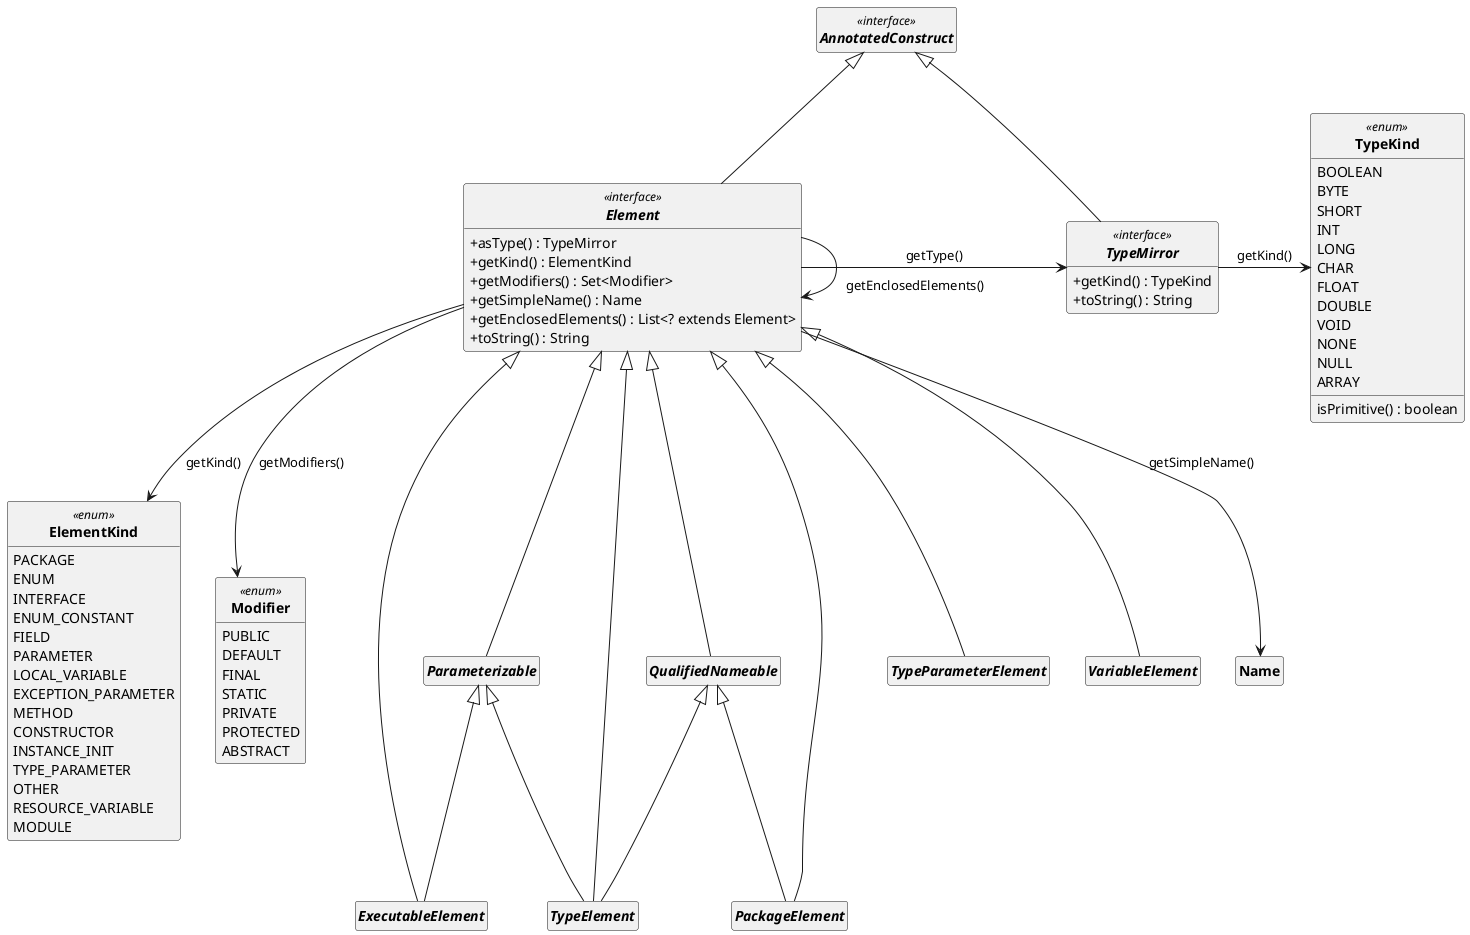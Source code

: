 @startuml
'https://plantuml.com/class-diagram
skinparam classAttributeIconSize 0
skinparam classFontStyle Bold
skinparam style strictuml
hide empty members

interface AnnotatedConstruct <<interface>>

interface Element <<interface>> extends AnnotatedConstruct
{
+asType() : TypeMirror
+getKind() : ElementKind
+getModifiers() : Set<Modifier>
+getSimpleName() : Name
+getEnclosedElements() : List<? extends Element>
+toString() : String
}

interface TypeMirror <<interface>> extends AnnotatedConstruct
{
+getKind() : TypeKind
+toString() : String
}

enum ElementKind <<enum>>
{
    PACKAGE
    ENUM
    INTERFACE
    ENUM_CONSTANT
    FIELD
    PARAMETER
    LOCAL_VARIABLE
    EXCEPTION_PARAMETER
    METHOD
    CONSTRUCTOR
    INSTANCE_INIT
    TYPE_PARAMETER
    OTHER
    RESOURCE_VARIABLE
    MODULE
}

enum Modifier <<enum>> {
    PUBLIC
    DEFAULT
    FINAL
    STATIC
    PRIVATE
    PROTECTED
    ABSTRACT
}

enum TypeKind <<enum>>
{
    BOOLEAN
    BYTE
    SHORT
    INT
    LONG
    CHAR
    FLOAT
    DOUBLE
    VOID
    NONE
    NULL
    ARRAY
    isPrimitive() : boolean
}

interface ExecutableElement extends Element, Parameterizable
interface PackageElement extends Element, QualifiedNameable
interface Parameterizable extends Element
interface QualifiedNameable extends Element
interface TypeElement extends Element, Parameterizable, QualifiedNameable
interface TypeParameterElement extends Element
interface VariableElement extends Element

Element --> Modifier : getModifiers()
Element --> ElementKind : getKind()
Element -> TypeMirror : getType()
TypeMirror -> TypeKind : getKind()
Element --> Element : \n\n getEnclosedElements()
Element --> Name : getSimpleName()

@enduml